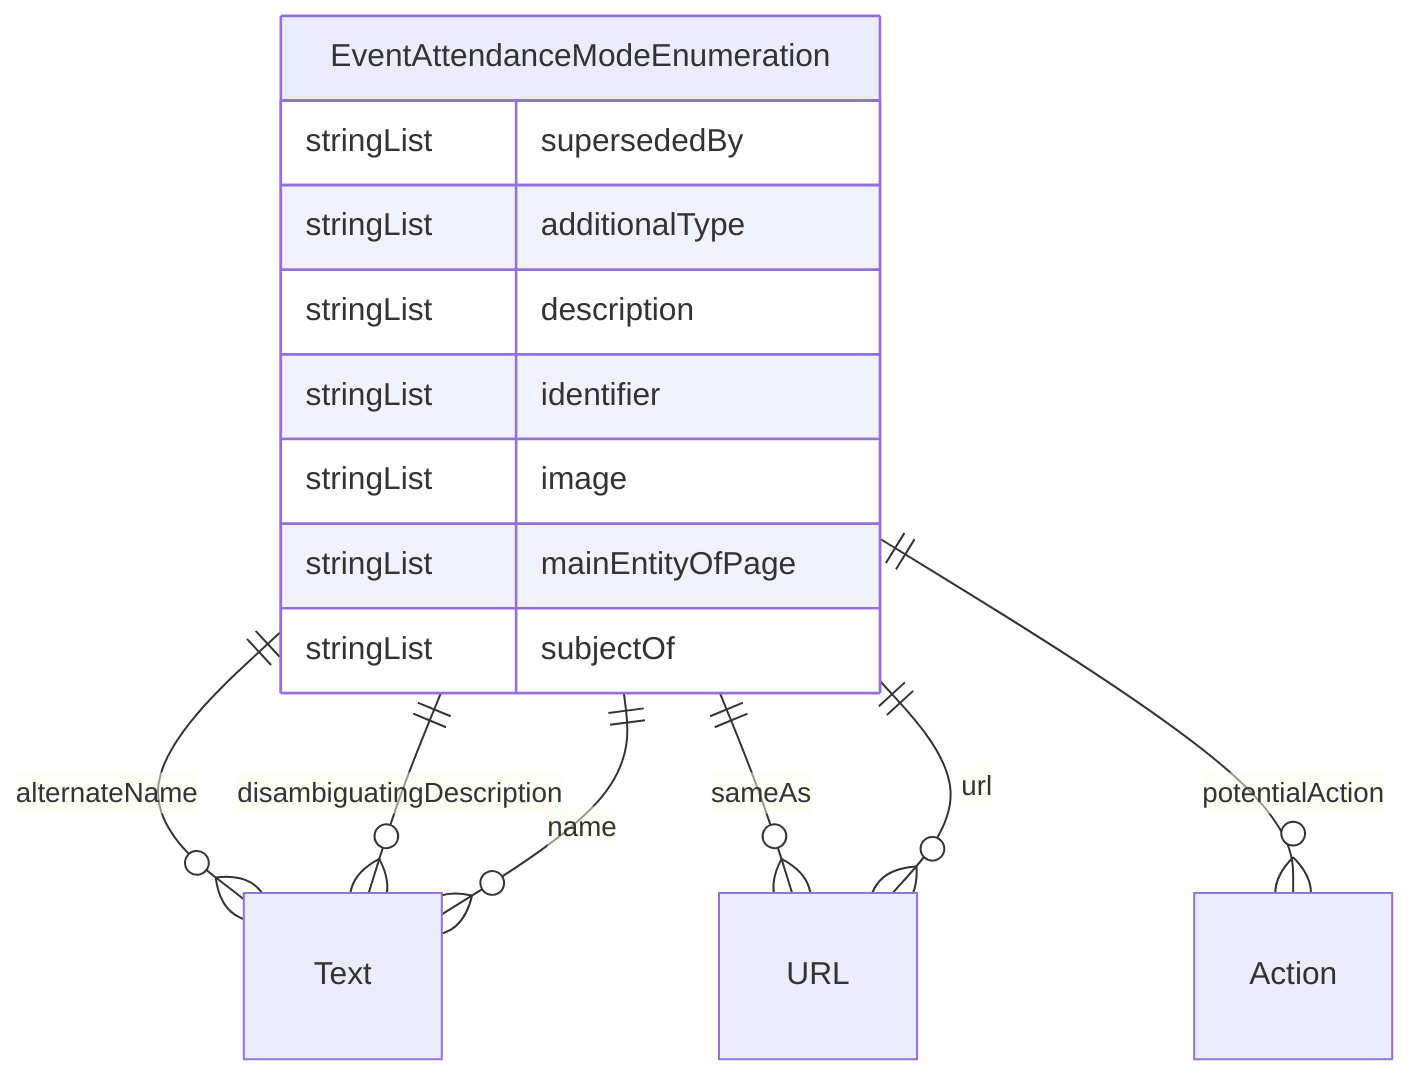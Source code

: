erDiagram
EventAttendanceModeEnumeration {
    stringList supersededBy  
    stringList additionalType  
    stringList description  
    stringList identifier  
    stringList image  
    stringList mainEntityOfPage  
    stringList subjectOf  
}

EventAttendanceModeEnumeration ||--}o Text : "alternateName"
EventAttendanceModeEnumeration ||--}o Text : "disambiguatingDescription"
EventAttendanceModeEnumeration ||--}o Text : "name"
EventAttendanceModeEnumeration ||--}o URL : "sameAs"
EventAttendanceModeEnumeration ||--}o Action : "potentialAction"
EventAttendanceModeEnumeration ||--}o URL : "url"